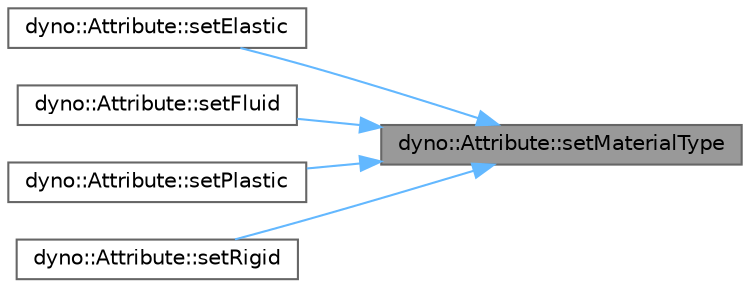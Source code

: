 digraph "dyno::Attribute::setMaterialType"
{
 // LATEX_PDF_SIZE
  bgcolor="transparent";
  edge [fontname=Helvetica,fontsize=10,labelfontname=Helvetica,labelfontsize=10];
  node [fontname=Helvetica,fontsize=10,shape=box,height=0.2,width=0.4];
  rankdir="RL";
  Node1 [id="Node000001",label="dyno::Attribute::setMaterialType",height=0.2,width=0.4,color="gray40", fillcolor="grey60", style="filled", fontcolor="black",tooltip=" "];
  Node1 -> Node2 [id="edge1_Node000001_Node000002",dir="back",color="steelblue1",style="solid",tooltip=" "];
  Node2 [id="Node000002",label="dyno::Attribute::setElastic",height=0.2,width=0.4,color="grey40", fillcolor="white", style="filled",URL="$classdyno_1_1_attribute.html#aa2883d3c254bc9480e93562dcc3b886a",tooltip=" "];
  Node1 -> Node3 [id="edge2_Node000001_Node000003",dir="back",color="steelblue1",style="solid",tooltip=" "];
  Node3 [id="Node000003",label="dyno::Attribute::setFluid",height=0.2,width=0.4,color="grey40", fillcolor="white", style="filled",URL="$classdyno_1_1_attribute.html#a3c3f70097f9df734247bfcd1dc4a7604",tooltip=" "];
  Node1 -> Node4 [id="edge3_Node000001_Node000004",dir="back",color="steelblue1",style="solid",tooltip=" "];
  Node4 [id="Node000004",label="dyno::Attribute::setPlastic",height=0.2,width=0.4,color="grey40", fillcolor="white", style="filled",URL="$classdyno_1_1_attribute.html#a3346ae7f536a5b832c2559a8f63d28f3",tooltip=" "];
  Node1 -> Node5 [id="edge4_Node000001_Node000005",dir="back",color="steelblue1",style="solid",tooltip=" "];
  Node5 [id="Node000005",label="dyno::Attribute::setRigid",height=0.2,width=0.4,color="grey40", fillcolor="white", style="filled",URL="$classdyno_1_1_attribute.html#a62367dc470bf8c96f8da410bbe136a42",tooltip=" "];
}
